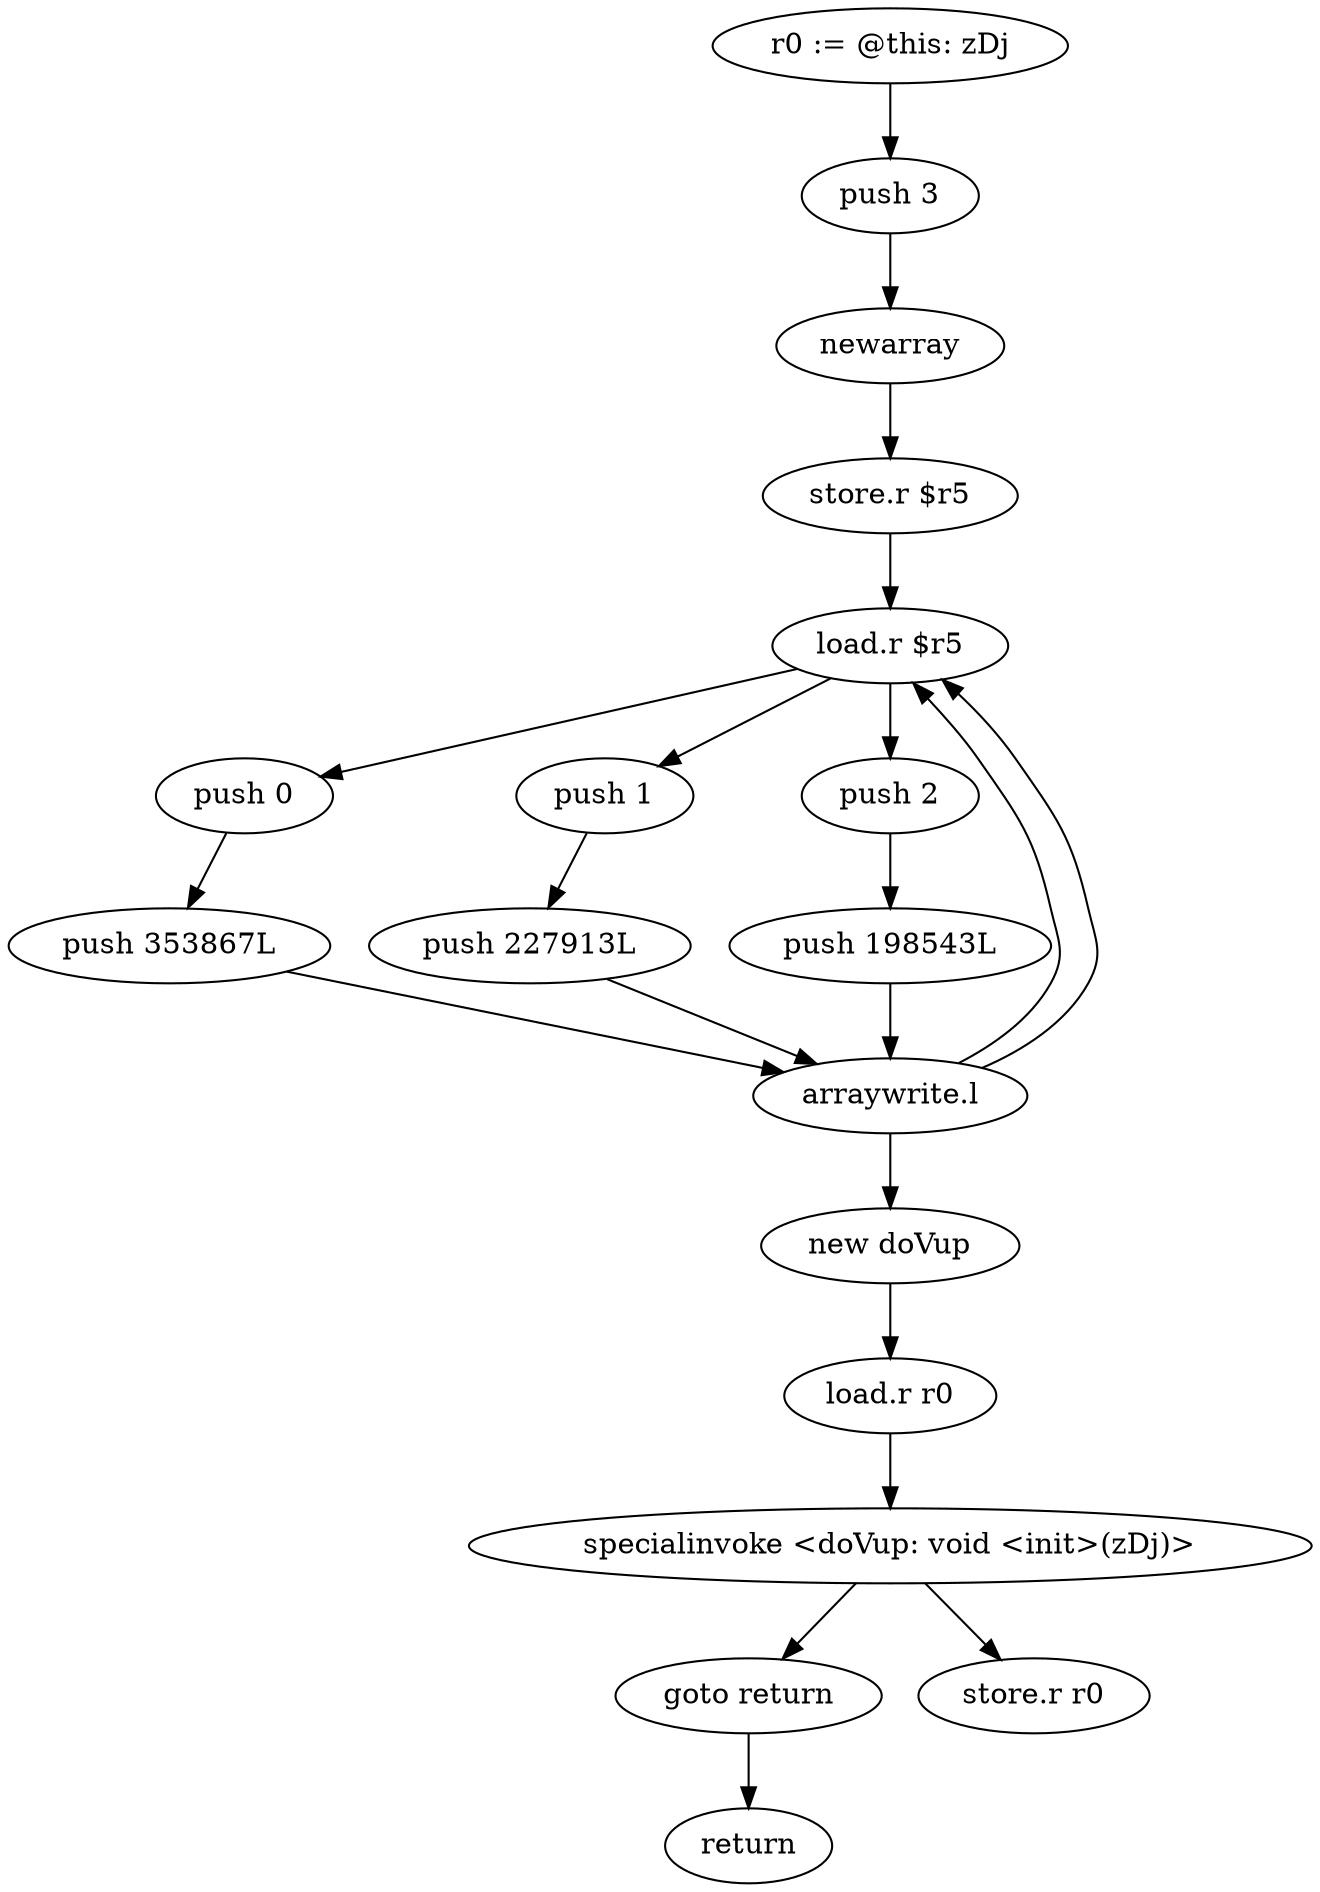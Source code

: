 digraph "" {
    "r0 := @this: zDj"
    "push 3"
    "r0 := @this: zDj"->"push 3";
    "newarray"
    "push 3"->"newarray";
    "store.r $r5"
    "newarray"->"store.r $r5";
    "load.r $r5"
    "store.r $r5"->"load.r $r5";
    "push 0"
    "load.r $r5"->"push 0";
    "push 353867L"
    "push 0"->"push 353867L";
    "arraywrite.l"
    "push 353867L"->"arraywrite.l";
    "arraywrite.l"->"load.r $r5";
    "push 1"
    "load.r $r5"->"push 1";
    "push 227913L"
    "push 1"->"push 227913L";
    "push 227913L"->"arraywrite.l";
    "arraywrite.l"->"load.r $r5";
    "push 2"
    "load.r $r5"->"push 2";
    "push 198543L"
    "push 2"->"push 198543L";
    "push 198543L"->"arraywrite.l";
    "new doVup"
    "arraywrite.l"->"new doVup";
    "load.r r0"
    "new doVup"->"load.r r0";
    "specialinvoke <doVup: void <init>(zDj)>"
    "load.r r0"->"specialinvoke <doVup: void <init>(zDj)>";
    "goto return"
    "specialinvoke <doVup: void <init>(zDj)>"->"goto return";
    "return"
    "goto return"->"return";
    "store.r r0"
    "specialinvoke <doVup: void <init>(zDj)>"->"store.r r0";
}
